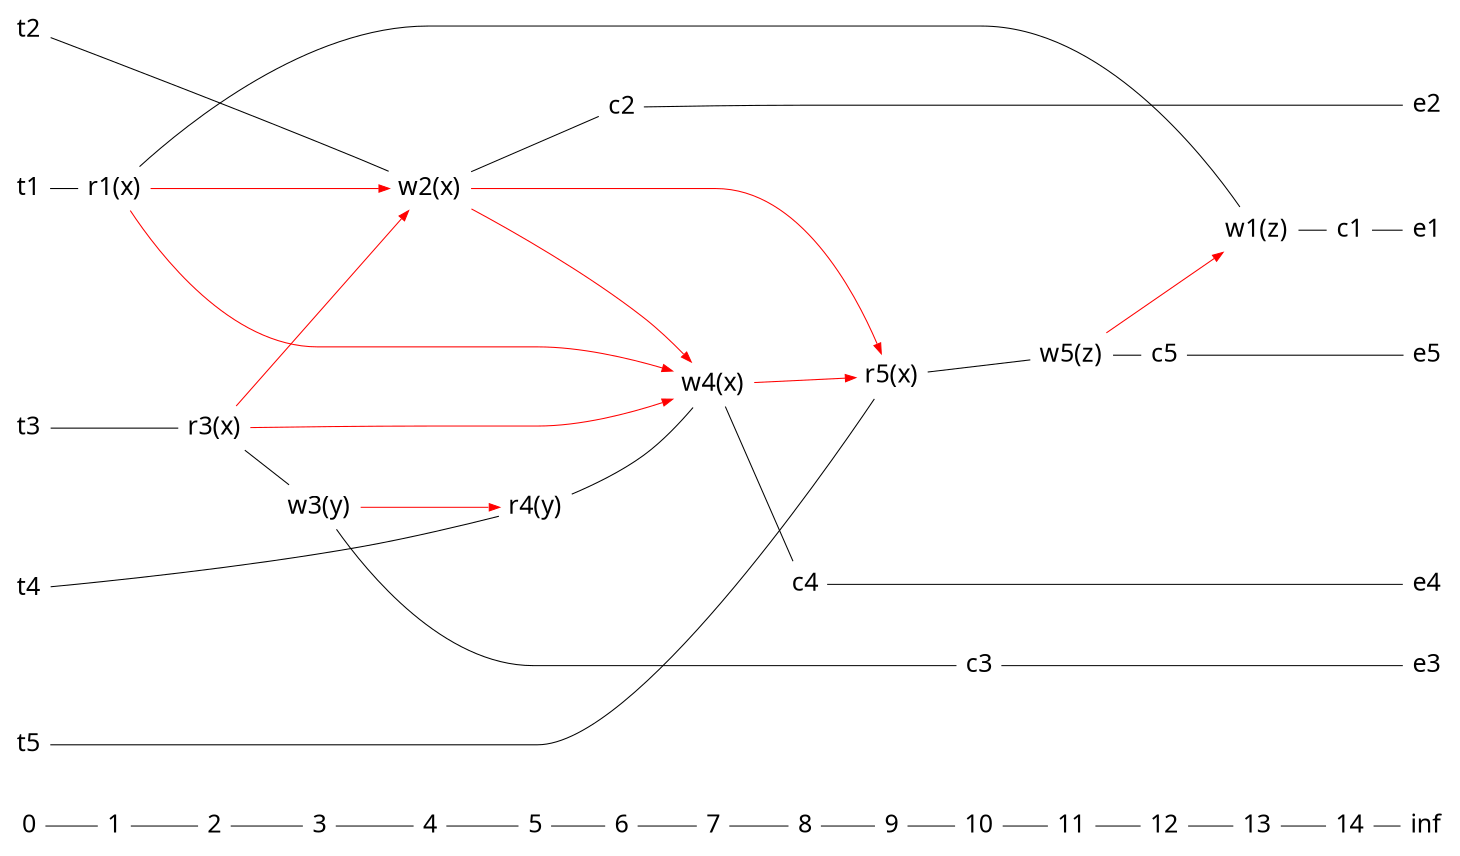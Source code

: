 digraph "D2(s) conflict step graph" {
  rankdir="LR"; ranksep=0.2; fontname="Roboto";
  node [shape=plaintext fontsize=12 margin=0.05 width=0 height=0 fontname="MJXc-TeX-math-I,MJXc-TeX-math-Ix,MJXc-TeX-math-Iw"];
  edge [arrowsize=0 minlen=1 penwidth=0.5];

  subgraph t {
    mindist=100.0;
    0 -> 1 -> 2 -> 3 -> 4 -> 5 -> 6 -> 7 -> 8 -> 9 -> 10 -> 11 -> 12 -> 13 -> 14 -> inf
  }

  subgraph t1 {
    t1 -> "r1(x)" -> "w1(z)" -> c1 -> e1
  }

  subgraph t2 {
    t2 -> "w2(x)" -> c2 -> e2
  }

  subgraph t3 {
    t3 -> "r3(x)" -> "w3(y)" -> c3 -> e3
  }

  subgraph t4 {
    t4 -> "r4(y)" -> "w4(x)" -> c4 -> e4
  }

  subgraph t5 {
    t5 -> "r5(x)" -> "w5(z)" -> c5 -> e5
  }

  { rank = "same"; "0";  t1 t2 t3 t4 t5 }
  { rank = "same"; "1";  "r1(x)" }
  { rank = "same"; "2";  "r3(x)" }
  { rank = "same"; "3";  "w3(y)" }
  { rank = "same"; "4";  "w2(x)" }
  { rank = "same"; "5";  "r4(y)" }
  { rank = "same"; "6";  "c2" }
  { rank = "same"; "7";  "w4(x)" }
  { rank = "same"; "8";  "c4" }
  { rank = "same"; "9";  "r5(x)" }
  { rank = "same"; "10"; "c3" }
  { rank = "same"; "11"; "w5(z)" }
  { rank = "same"; "12"; "c5" }
  { rank = "same"; "13"; "w1(z)" }
  { rank = "same"; "14"; "c1" }
  { rank = "same"; inf;  e1 e2 e3 e4 e5 }

  edge [arrowsize=0.5 color=red];

  "w5(z)" -> "w1(z)"
  "w4(x)" -> "r5(x)"
  "w3(y)" -> "r4(y)"
  "r3(x)" -> "w2(x)"
  "r3(x)" -> "w4(x)"
  "w2(x)" -> "w4(x)"
  "w2(x)" -> "r5(x)"
  "r1(x)" -> "w2(x)"
  "r1(x)" -> "w4(x)"
}
